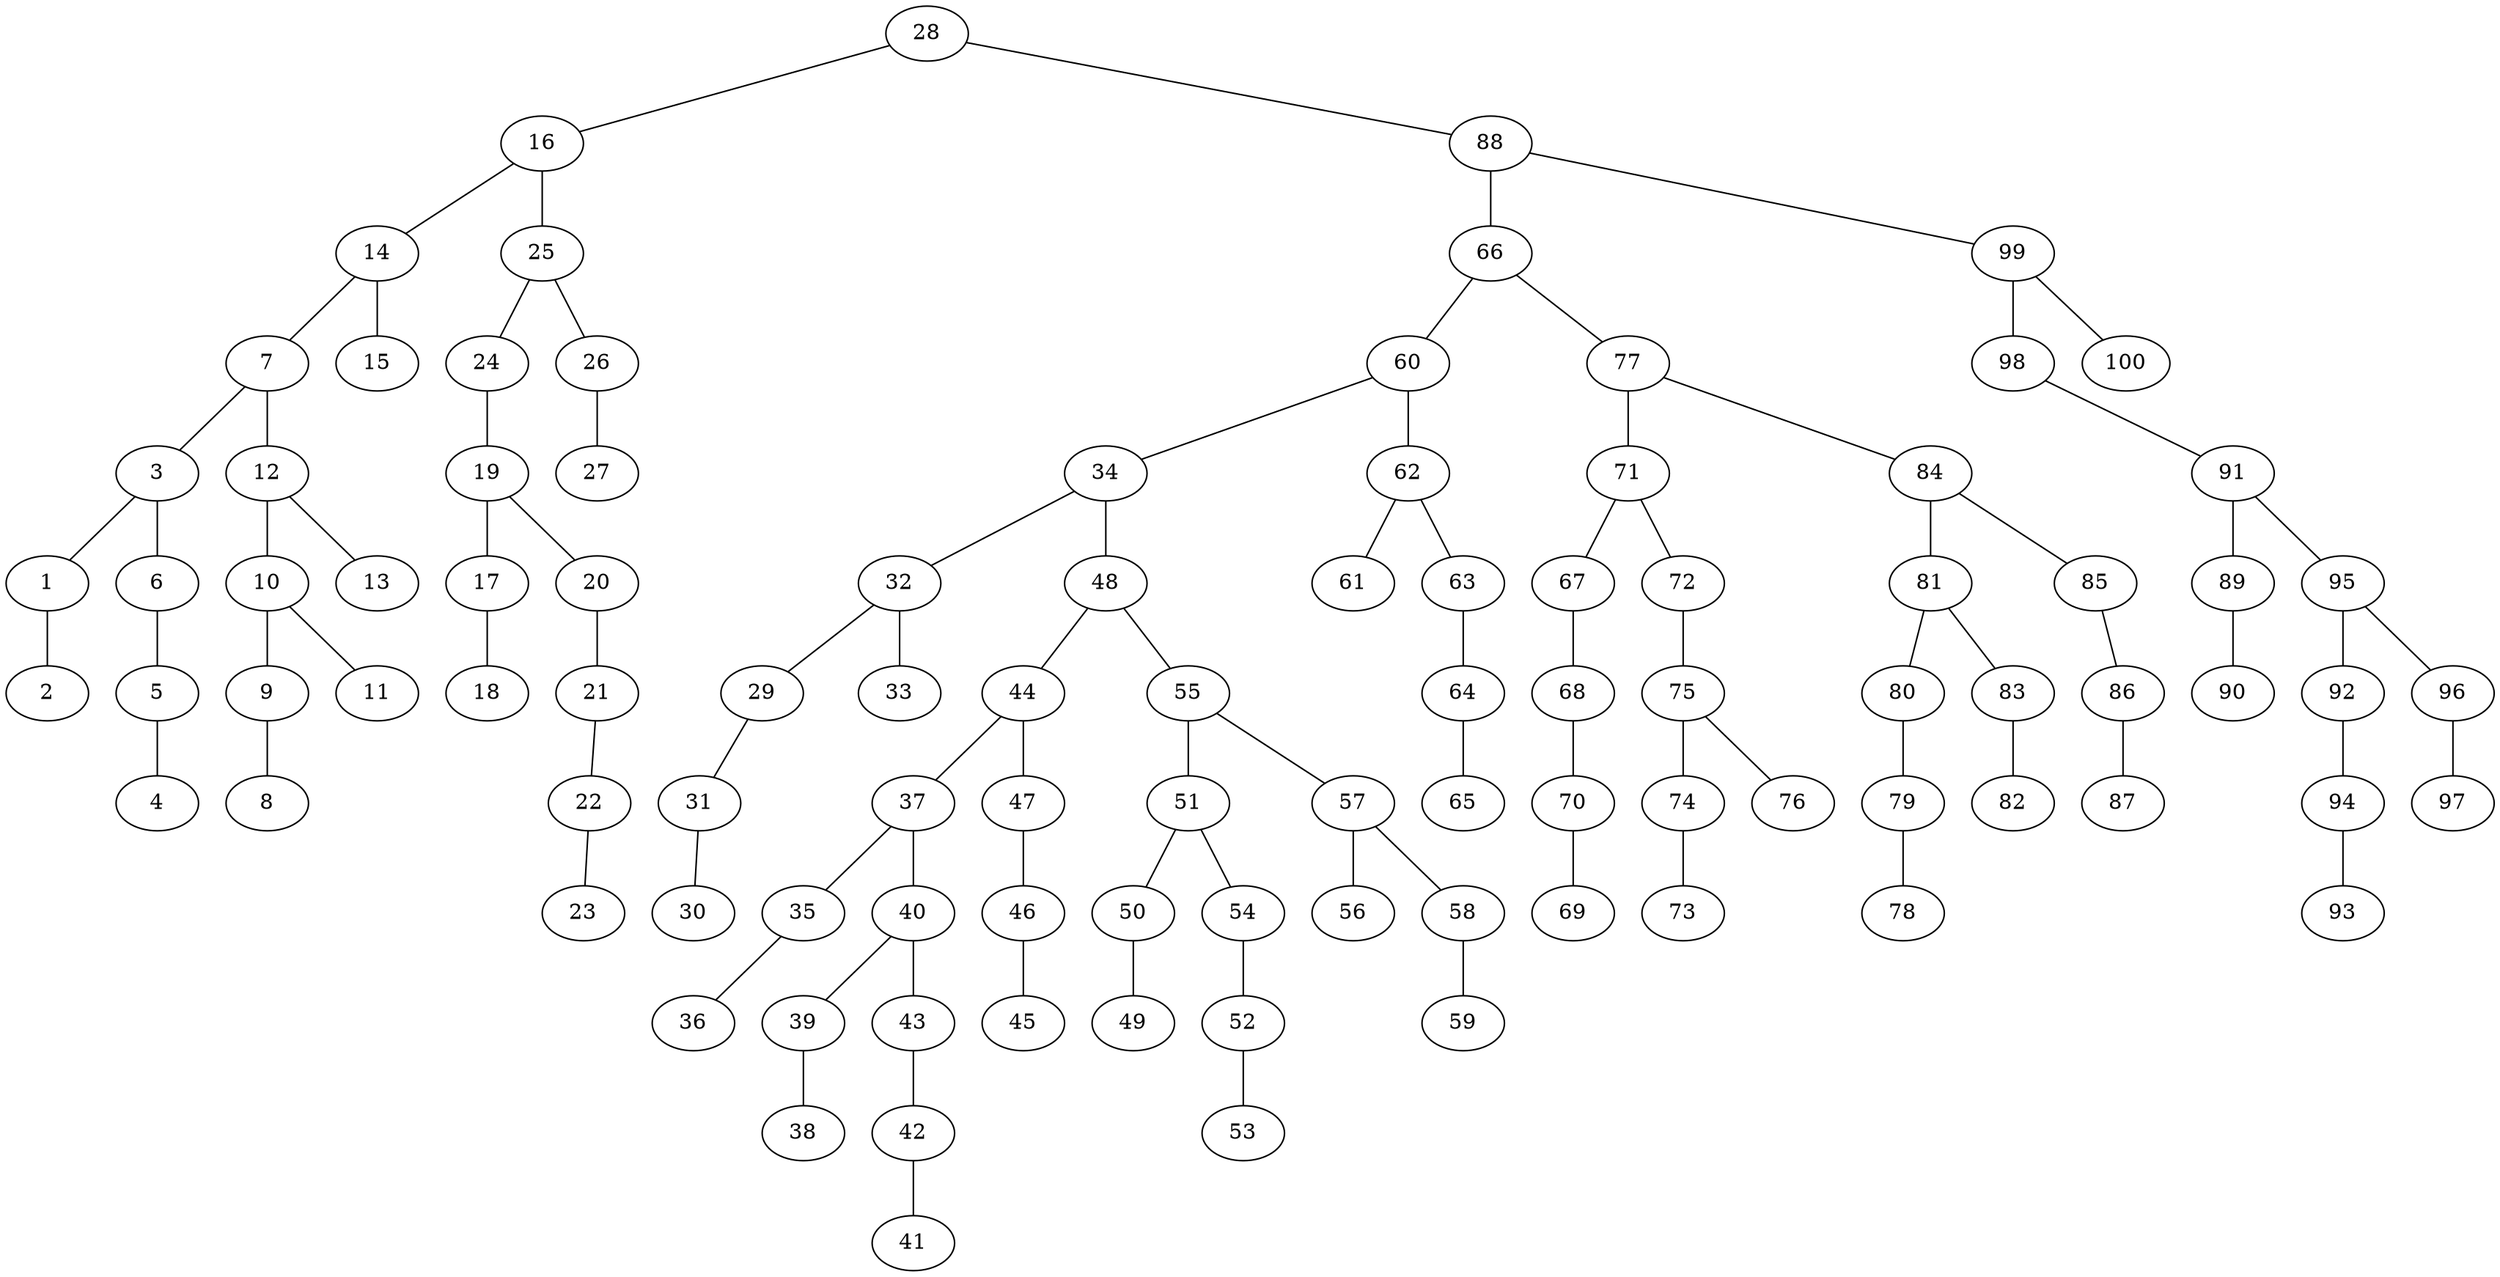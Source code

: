 graph g {
107456312[label="28"]
211968962[label="16"]
107456312 -- 211968962
874217650[label="88"]
107456312 -- 874217650
1436664465[label="14"]
211968962 -- 1436664465
558187323[label="25"]
211968962 -- 558187323
680576081[label="7"]
1436664465 -- 680576081
1088872417[label="15"]
1436664465 -- 1088872417
453523494[label="3"]
680576081 -- 453523494
274722023[label="12"]
680576081 -- 274722023
1052967153[label="1"]
453523494 -- 1052967153
1210898719[label="6"]
453523494 -- 1210898719
306123060[label="2"]
1052967153 -- 306123060
2104028992[label="5"]
1210898719 -- 2104028992
1527430292[label="4"]
2104028992 -- 1527430292
1975546571[label="10"]
274722023 -- 1975546571
521960438[label="13"]
274722023 -- 521960438
632587706[label="9"]
1975546571 -- 632587706
726950788[label="11"]
1975546571 -- 726950788
1567885839[label="8"]
632587706 -- 1567885839
558569884[label="24"]
558187323 -- 558569884
550752602[label="26"]
558187323 -- 550752602
680779399[label="19"]
558569884 -- 680779399
1439337960[label="17"]
680779399 -- 1439337960
741669172[label="20"]
680779399 -- 741669172
315860201[label="18"]
1439337960 -- 315860201
604125138[label="21"]
741669172 -- 604125138
631659383[label="22"]
604125138 -- 631659383
785447854[label="23"]
631659383 -- 785447854
556529265[label="27"]
550752602 -- 556529265
346224929[label="66"]
874217650 -- 346224929
63468833[label="99"]
874217650 -- 63468833
720167805[label="60"]
346224929 -- 720167805
1418334255[label="77"]
346224929 -- 1418334255
1466073198[label="34"]
720167805 -- 1466073198
398690014[label="62"]
720167805 -- 398690014
1526298704[label="32"]
1466073198 -- 1526298704
1593180232[label="48"]
1466073198 -- 1593180232
492079624[label="29"]
1526298704 -- 492079624
380242442[label="33"]
1526298704 -- 380242442
125881207[label="31"]
492079624 -- 125881207
1763344271[label="30"]
125881207 -- 1763344271
1353170030[label="44"]
1593180232 -- 1353170030
370869802[label="55"]
1593180232 -- 370869802
398572781[label="37"]
1353170030 -- 398572781
765284253[label="47"]
1353170030 -- 765284253
1077199500[label="35"]
398572781 -- 1077199500
240166646[label="40"]
398572781 -- 240166646
351028485[label="36"]
1077199500 -- 351028485
1405747618[label="39"]
240166646 -- 1405747618
898406901[label="43"]
240166646 -- 898406901
1054932644[label="38"]
1405747618 -- 1054932644
1213349904[label="42"]
898406901 -- 1213349904
1259769769[label="41"]
1213349904 -- 1259769769
444920847[label="46"]
765284253 -- 444920847
589835301[label="45"]
444920847 -- 589835301
2032188048[label="51"]
370869802 -- 2032188048
112466394[label="57"]
370869802 -- 112466394
992846223[label="50"]
2032188048 -- 992846223
1493625803[label="54"]
2032188048 -- 1493625803
630074945[label="49"]
992846223 -- 630074945
64133603[label="52"]
1493625803 -- 64133603
1436901839[label="53"]
64133603 -- 1436901839
999522307[label="56"]
112466394 -- 999522307
1866161430[label="58"]
112466394 -- 1866161430
2024918163[label="59"]
1866161430 -- 2024918163
107241811[label="61"]
398690014 -- 107241811
558922244[label="63"]
398690014 -- 558922244
339099861[label="64"]
558922244 -- 339099861
1653986196[label="65"]
339099861 -- 1653986196
1197365356[label="71"]
1418334255 -- 1197365356
1702660825[label="84"]
1418334255 -- 1702660825
1131040331[label="67"]
1197365356 -- 1131040331
254749889[label="72"]
1197365356 -- 254749889
973576304[label="68"]
1131040331 -- 973576304
992802731[label="70"]
973576304 -- 992802731
715521683[label="69"]
992802731 -- 715521683
1545242146[label="75"]
254749889 -- 1545242146
1524126153[label="74"]
1545242146 -- 1524126153
102065302[label="76"]
1545242146 -- 102065302
63001505[label="73"]
1524126153 -- 63001505
191037037[label="81"]
1702660825 -- 191037037
330084561[label="85"]
1702660825 -- 330084561
1043351526[label="80"]
191037037 -- 1043351526
937773018[label="83"]
191037037 -- 937773018
728258269[label="79"]
1043351526 -- 728258269
1572098393[label="78"]
728258269 -- 1572098393
1627857534[label="82"]
937773018 -- 1627857534
2084663827[label="86"]
330084561 -- 2084663827
360062456[label="87"]
2084663827 -- 360062456
1790421142[label="98"]
63468833 -- 1790421142
846947180[label="100"]
63468833 -- 846947180
1172131546[label="91"]
1790421142 -- 1172131546
1616974404[label="89"]
1172131546 -- 1616974404
927327686[label="95"]
1172131546 -- 927327686
1582071873[label="90"]
1616974404 -- 1582071873
1908981452[label="92"]
927327686 -- 1908981452
433287555[label="96"]
927327686 -- 433287555
27319466[label="94"]
1908981452 -- 27319466
1003752023[label="93"]
27319466 -- 1003752023
266272063[label="97"]
433287555 -- 266272063
}

